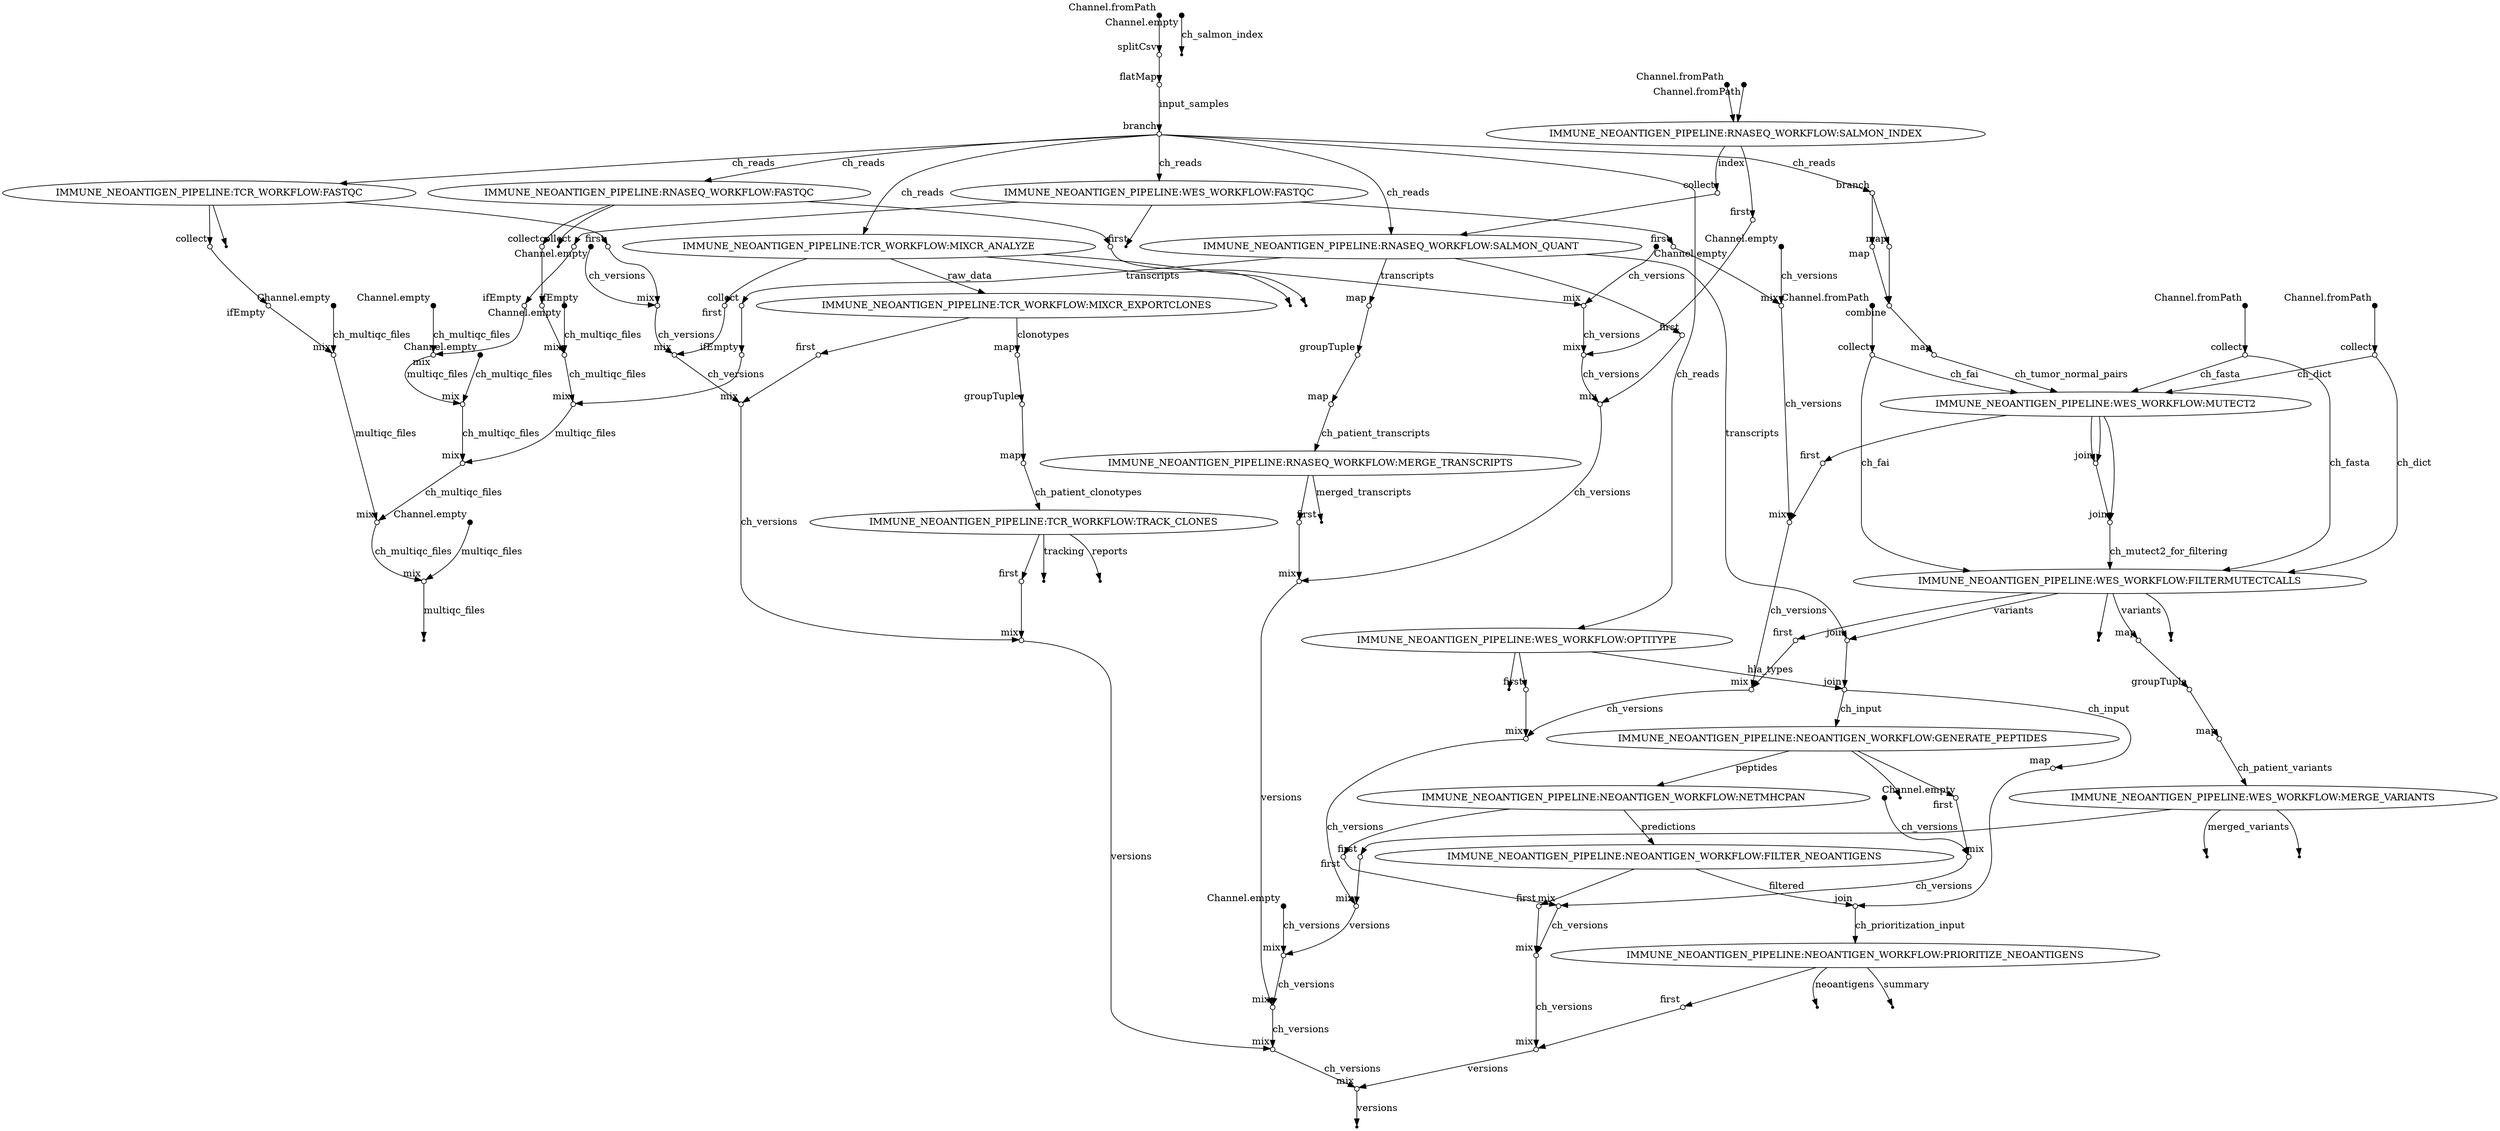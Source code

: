 digraph "pipeline_dag_20250709_221731" {
rankdir=TB;
v0 [shape=point,label="",fixedsize=true,width=0.1,xlabel="Channel.fromPath"];
v1 [shape=circle,label="",fixedsize=true,width=0.1,xlabel="splitCsv"];
v0 -> v1;

v1 [shape=circle,label="",fixedsize=true,width=0.1,xlabel="splitCsv"];
v2 [shape=circle,label="",fixedsize=true,width=0.1,xlabel="flatMap"];
v1 -> v2;

v2 [shape=circle,label="",fixedsize=true,width=0.1,xlabel="flatMap"];
v5 [shape=circle,label="",fixedsize=true,width=0.1,xlabel="branch"];
v2 -> v5 [label="input_samples"];

v3 [shape=point,label="",fixedsize=true,width=0.1,xlabel="Channel.empty"];
v48 [shape=circle,label="",fixedsize=true,width=0.1,xlabel="mix"];
v3 -> v48 [label="ch_versions"];

v4 [shape=point,label="",fixedsize=true,width=0.1,xlabel="Channel.empty"];
v49 [shape=circle,label="",fixedsize=true,width=0.1,xlabel="mix"];
v4 -> v49 [label="ch_multiqc_files"];

v5 [shape=circle,label="",fixedsize=true,width=0.1,xlabel="branch"];
v52 [label="IMMUNE_NEOANTIGEN_PIPELINE:RNASEQ_WORKFLOW:FASTQC"];
v5 -> v52 [label="ch_reads"];

v5 [shape=circle,label="",fixedsize=true,width=0.1,xlabel="branch"];
v84 [label="IMMUNE_NEOANTIGEN_PIPELINE:TCR_WORKFLOW:FASTQC"];
v5 -> v84 [label="ch_reads"];

v5 [shape=circle,label="",fixedsize=true,width=0.1,xlabel="branch"];
v14 [label="IMMUNE_NEOANTIGEN_PIPELINE:WES_WORKFLOW:FASTQC"];
v5 -> v14 [label="ch_reads"];

v6 [shape=point,label="",fixedsize=true,width=0.1,xlabel="Channel.empty"];
v17 [shape=circle,label="",fixedsize=true,width=0.1,xlabel="mix"];
v6 -> v17 [label="ch_versions"];

v7 [shape=point,label="",fixedsize=true,width=0.1,xlabel="Channel.empty"];
v20 [shape=circle,label="",fixedsize=true,width=0.1,xlabel="mix"];
v7 -> v20 [label="ch_multiqc_files"];

v8 [shape=point,label="",fixedsize=true,width=0.1,xlabel="Channel.fromPath"];
v9 [shape=circle,label="",fixedsize=true,width=0.1,xlabel="collect"];
v8 -> v9;

v9 [shape=circle,label="",fixedsize=true,width=0.1,xlabel="collect"];
v26 [label="IMMUNE_NEOANTIGEN_PIPELINE:WES_WORKFLOW:MUTECT2"];
v9 -> v26 [label="ch_fasta"];

v10 [shape=point,label="",fixedsize=true,width=0.1,xlabel="Channel.fromPath"];
v11 [shape=circle,label="",fixedsize=true,width=0.1,xlabel="collect"];
v10 -> v11;

v11 [shape=circle,label="",fixedsize=true,width=0.1,xlabel="collect"];
v26 [label="IMMUNE_NEOANTIGEN_PIPELINE:WES_WORKFLOW:MUTECT2"];
v11 -> v26 [label="ch_fai"];

v12 [shape=point,label="",fixedsize=true,width=0.1,xlabel="Channel.fromPath"];
v13 [shape=circle,label="",fixedsize=true,width=0.1,xlabel="collect"];
v12 -> v13;

v13 [shape=circle,label="",fixedsize=true,width=0.1,xlabel="collect"];
v26 [label="IMMUNE_NEOANTIGEN_PIPELINE:WES_WORKFLOW:MUTECT2"];
v13 -> v26 [label="ch_dict"];

v14 [label="IMMUNE_NEOANTIGEN_PIPELINE:WES_WORKFLOW:FASTQC"];
v15 [shape=point];
v14 -> v15;

v14 [label="IMMUNE_NEOANTIGEN_PIPELINE:WES_WORKFLOW:FASTQC"];
v18 [shape=circle,label="",fixedsize=true,width=0.1,xlabel="collect"];
v14 -> v18;

v14 [label="IMMUNE_NEOANTIGEN_PIPELINE:WES_WORKFLOW:FASTQC"];
v16 [shape=circle,label="",fixedsize=true,width=0.1,xlabel="first"];
v14 -> v16;

v16 [shape=circle,label="",fixedsize=true,width=0.1,xlabel="first"];
v17 [shape=circle,label="",fixedsize=true,width=0.1,xlabel="mix"];
v16 -> v17;

v17 [shape=circle,label="",fixedsize=true,width=0.1,xlabel="mix"];
v28 [shape=circle,label="",fixedsize=true,width=0.1,xlabel="mix"];
v17 -> v28 [label="ch_versions"];

v18 [shape=circle,label="",fixedsize=true,width=0.1,xlabel="collect"];
v19 [shape=circle,label="",fixedsize=true,width=0.1,xlabel="ifEmpty"];
v18 -> v19;

v19 [shape=circle,label="",fixedsize=true,width=0.1,xlabel="ifEmpty"];
v20 [shape=circle,label="",fixedsize=true,width=0.1,xlabel="mix"];
v19 -> v20;

v20 [shape=circle,label="",fixedsize=true,width=0.1,xlabel="mix"];
v49 [shape=circle,label="",fixedsize=true,width=0.1,xlabel="mix"];
v20 -> v49 [label="multiqc_files"];

v5 [shape=circle,label="",fixedsize=true,width=0.1,xlabel="branch"];
v21 [shape=circle,label="",fixedsize=true,width=0.1,xlabel="branch"];
v5 -> v21 [label="ch_reads"];

v21 [shape=circle,label="",fixedsize=true,width=0.1,xlabel="branch"];
v23 [shape=circle,label="",fixedsize=true,width=0.1,xlabel="map"];
v21 -> v23;

v21 [shape=circle,label="",fixedsize=true,width=0.1,xlabel="branch"];
v22 [shape=circle,label="",fixedsize=true,width=0.1,xlabel="map"];
v21 -> v22;

v22 [shape=circle,label="",fixedsize=true,width=0.1,xlabel="map"];
v24 [shape=circle,label="",fixedsize=true,width=0.1,xlabel="combine"];
v22 -> v24;

v23 [shape=circle,label="",fixedsize=true,width=0.1,xlabel="map"];
v24 [shape=circle,label="",fixedsize=true,width=0.1,xlabel="combine"];
v23 -> v24;

v24 [shape=circle,label="",fixedsize=true,width=0.1,xlabel="combine"];
v25 [shape=circle,label="",fixedsize=true,width=0.1,xlabel="map"];
v24 -> v25;

v25 [shape=circle,label="",fixedsize=true,width=0.1,xlabel="map"];
v26 [label="IMMUNE_NEOANTIGEN_PIPELINE:WES_WORKFLOW:MUTECT2"];
v25 -> v26 [label="ch_tumor_normal_pairs"];

v26 [label="IMMUNE_NEOANTIGEN_PIPELINE:WES_WORKFLOW:MUTECT2"];
v29 [shape=circle,label="",fixedsize=true,width=0.1,xlabel="join"];
v26 -> v29;

v26 [label="IMMUNE_NEOANTIGEN_PIPELINE:WES_WORKFLOW:MUTECT2"];
v29 [shape=circle,label="",fixedsize=true,width=0.1,xlabel="join"];
v26 -> v29;

v26 [label="IMMUNE_NEOANTIGEN_PIPELINE:WES_WORKFLOW:MUTECT2"];
v30 [shape=circle,label="",fixedsize=true,width=0.1,xlabel="join"];
v26 -> v30;

v26 [label="IMMUNE_NEOANTIGEN_PIPELINE:WES_WORKFLOW:MUTECT2"];
v27 [shape=circle,label="",fixedsize=true,width=0.1,xlabel="first"];
v26 -> v27;

v27 [shape=circle,label="",fixedsize=true,width=0.1,xlabel="first"];
v28 [shape=circle,label="",fixedsize=true,width=0.1,xlabel="mix"];
v27 -> v28;

v28 [shape=circle,label="",fixedsize=true,width=0.1,xlabel="mix"];
v35 [shape=circle,label="",fixedsize=true,width=0.1,xlabel="mix"];
v28 -> v35 [label="ch_versions"];

v29 [shape=circle,label="",fixedsize=true,width=0.1,xlabel="join"];
v30 [shape=circle,label="",fixedsize=true,width=0.1,xlabel="join"];
v29 -> v30;

v30 [shape=circle,label="",fixedsize=true,width=0.1,xlabel="join"];
v31 [label="IMMUNE_NEOANTIGEN_PIPELINE:WES_WORKFLOW:FILTERMUTECTCALLS"];
v30 -> v31 [label="ch_mutect2_for_filtering"];

v9 [shape=circle,label="",fixedsize=true,width=0.1,xlabel="collect"];
v31 [label="IMMUNE_NEOANTIGEN_PIPELINE:WES_WORKFLOW:FILTERMUTECTCALLS"];
v9 -> v31 [label="ch_fasta"];

v11 [shape=circle,label="",fixedsize=true,width=0.1,xlabel="collect"];
v31 [label="IMMUNE_NEOANTIGEN_PIPELINE:WES_WORKFLOW:FILTERMUTECTCALLS"];
v11 -> v31 [label="ch_fai"];

v13 [shape=circle,label="",fixedsize=true,width=0.1,xlabel="collect"];
v31 [label="IMMUNE_NEOANTIGEN_PIPELINE:WES_WORKFLOW:FILTERMUTECTCALLS"];
v13 -> v31 [label="ch_dict"];

v31 [label="IMMUNE_NEOANTIGEN_PIPELINE:WES_WORKFLOW:FILTERMUTECTCALLS"];
v40 [shape=circle,label="",fixedsize=true,width=0.1,xlabel="map"];
v31 -> v40 [label="variants"];

v31 [label="IMMUNE_NEOANTIGEN_PIPELINE:WES_WORKFLOW:FILTERMUTECTCALLS"];
v33 [shape=point];
v31 -> v33;

v31 [label="IMMUNE_NEOANTIGEN_PIPELINE:WES_WORKFLOW:FILTERMUTECTCALLS"];
v32 [shape=point];
v31 -> v32;

v31 [label="IMMUNE_NEOANTIGEN_PIPELINE:WES_WORKFLOW:FILTERMUTECTCALLS"];
v34 [shape=circle,label="",fixedsize=true,width=0.1,xlabel="first"];
v31 -> v34;

v34 [shape=circle,label="",fixedsize=true,width=0.1,xlabel="first"];
v35 [shape=circle,label="",fixedsize=true,width=0.1,xlabel="mix"];
v34 -> v35;

v35 [shape=circle,label="",fixedsize=true,width=0.1,xlabel="mix"];
v39 [shape=circle,label="",fixedsize=true,width=0.1,xlabel="mix"];
v35 -> v39 [label="ch_versions"];

v5 [shape=circle,label="",fixedsize=true,width=0.1,xlabel="branch"];
v36 [label="IMMUNE_NEOANTIGEN_PIPELINE:WES_WORKFLOW:OPTITYPE"];
v5 -> v36 [label="ch_reads"];

v36 [label="IMMUNE_NEOANTIGEN_PIPELINE:WES_WORKFLOW:OPTITYPE"];
v110 [shape=circle,label="",fixedsize=true,width=0.1,xlabel="join"];
v36 -> v110 [label="hla_types"];

v36 [label="IMMUNE_NEOANTIGEN_PIPELINE:WES_WORKFLOW:OPTITYPE"];
v37 [shape=point];
v36 -> v37;

v36 [label="IMMUNE_NEOANTIGEN_PIPELINE:WES_WORKFLOW:OPTITYPE"];
v38 [shape=circle,label="",fixedsize=true,width=0.1,xlabel="first"];
v36 -> v38;

v38 [shape=circle,label="",fixedsize=true,width=0.1,xlabel="first"];
v39 [shape=circle,label="",fixedsize=true,width=0.1,xlabel="mix"];
v38 -> v39;

v39 [shape=circle,label="",fixedsize=true,width=0.1,xlabel="mix"];
v47 [shape=circle,label="",fixedsize=true,width=0.1,xlabel="mix"];
v39 -> v47 [label="ch_versions"];

v40 [shape=circle,label="",fixedsize=true,width=0.1,xlabel="map"];
v41 [shape=circle,label="",fixedsize=true,width=0.1,xlabel="groupTuple"];
v40 -> v41;

v41 [shape=circle,label="",fixedsize=true,width=0.1,xlabel="groupTuple"];
v42 [shape=circle,label="",fixedsize=true,width=0.1,xlabel="map"];
v41 -> v42;

v42 [shape=circle,label="",fixedsize=true,width=0.1,xlabel="map"];
v43 [label="IMMUNE_NEOANTIGEN_PIPELINE:WES_WORKFLOW:MERGE_VARIANTS"];
v42 -> v43 [label="ch_patient_variants"];

v43 [label="IMMUNE_NEOANTIGEN_PIPELINE:WES_WORKFLOW:MERGE_VARIANTS"];
v45 [shape=point];
v43 -> v45 [label="merged_variants"];

v43 [label="IMMUNE_NEOANTIGEN_PIPELINE:WES_WORKFLOW:MERGE_VARIANTS"];
v44 [shape=point];
v43 -> v44;

v43 [label="IMMUNE_NEOANTIGEN_PIPELINE:WES_WORKFLOW:MERGE_VARIANTS"];
v46 [shape=circle,label="",fixedsize=true,width=0.1,xlabel="first"];
v43 -> v46;

v46 [shape=circle,label="",fixedsize=true,width=0.1,xlabel="first"];
v47 [shape=circle,label="",fixedsize=true,width=0.1,xlabel="mix"];
v46 -> v47;

v47 [shape=circle,label="",fixedsize=true,width=0.1,xlabel="mix"];
v48 [shape=circle,label="",fixedsize=true,width=0.1,xlabel="mix"];
v47 -> v48 [label="versions"];

v48 [shape=circle,label="",fixedsize=true,width=0.1,xlabel="mix"];
v80 [shape=circle,label="",fixedsize=true,width=0.1,xlabel="mix"];
v48 -> v80 [label="ch_versions"];

v49 [shape=circle,label="",fixedsize=true,width=0.1,xlabel="mix"];
v81 [shape=circle,label="",fixedsize=true,width=0.1,xlabel="mix"];
v49 -> v81 [label="ch_multiqc_files"];

v50 [shape=point,label="",fixedsize=true,width=0.1,xlabel="Channel.empty"];
v55 [shape=circle,label="",fixedsize=true,width=0.1,xlabel="mix"];
v50 -> v55 [label="ch_versions"];

v51 [shape=point,label="",fixedsize=true,width=0.1,xlabel="Channel.empty"];
v58 [shape=circle,label="",fixedsize=true,width=0.1,xlabel="mix"];
v51 -> v58 [label="ch_multiqc_files"];

v52 [label="IMMUNE_NEOANTIGEN_PIPELINE:RNASEQ_WORKFLOW:FASTQC"];
v53 [shape=point];
v52 -> v53;

v52 [label="IMMUNE_NEOANTIGEN_PIPELINE:RNASEQ_WORKFLOW:FASTQC"];
v56 [shape=circle,label="",fixedsize=true,width=0.1,xlabel="collect"];
v52 -> v56;

v52 [label="IMMUNE_NEOANTIGEN_PIPELINE:RNASEQ_WORKFLOW:FASTQC"];
v54 [shape=circle,label="",fixedsize=true,width=0.1,xlabel="first"];
v52 -> v54;

v54 [shape=circle,label="",fixedsize=true,width=0.1,xlabel="first"];
v55 [shape=circle,label="",fixedsize=true,width=0.1,xlabel="mix"];
v54 -> v55;

v55 [shape=circle,label="",fixedsize=true,width=0.1,xlabel="mix"];
v65 [shape=circle,label="",fixedsize=true,width=0.1,xlabel="mix"];
v55 -> v65 [label="ch_versions"];

v56 [shape=circle,label="",fixedsize=true,width=0.1,xlabel="collect"];
v57 [shape=circle,label="",fixedsize=true,width=0.1,xlabel="ifEmpty"];
v56 -> v57;

v57 [shape=circle,label="",fixedsize=true,width=0.1,xlabel="ifEmpty"];
v58 [shape=circle,label="",fixedsize=true,width=0.1,xlabel="mix"];
v57 -> v58;

v58 [shape=circle,label="",fixedsize=true,width=0.1,xlabel="mix"];
v72 [shape=circle,label="",fixedsize=true,width=0.1,xlabel="mix"];
v58 -> v72 [label="ch_multiqc_files"];

v59 [shape=point,label="",fixedsize=true,width=0.1,xlabel="Channel.empty"];
v60 [shape=point];
v59 -> v60 [label="ch_salmon_index"];

v61 [shape=point,label="",fixedsize=true,width=0.1,xlabel="Channel.fromPath"];
v63 [label="IMMUNE_NEOANTIGEN_PIPELINE:RNASEQ_WORKFLOW:SALMON_INDEX"];
v61 -> v63;

v62 [shape=point,label="",fixedsize=true,width=0.1,xlabel="Channel.fromPath"];
v63 [label="IMMUNE_NEOANTIGEN_PIPELINE:RNASEQ_WORKFLOW:SALMON_INDEX"];
v62 -> v63;

v63 [label="IMMUNE_NEOANTIGEN_PIPELINE:RNASEQ_WORKFLOW:SALMON_INDEX"];
v66 [shape=circle,label="",fixedsize=true,width=0.1,xlabel="collect"];
v63 -> v66 [label="index"];

v63 [label="IMMUNE_NEOANTIGEN_PIPELINE:RNASEQ_WORKFLOW:SALMON_INDEX"];
v64 [shape=circle,label="",fixedsize=true,width=0.1,xlabel="first"];
v63 -> v64;

v64 [shape=circle,label="",fixedsize=true,width=0.1,xlabel="first"];
v65 [shape=circle,label="",fixedsize=true,width=0.1,xlabel="mix"];
v64 -> v65;

v65 [shape=circle,label="",fixedsize=true,width=0.1,xlabel="mix"];
v69 [shape=circle,label="",fixedsize=true,width=0.1,xlabel="mix"];
v65 -> v69 [label="ch_versions"];

v66 [shape=circle,label="",fixedsize=true,width=0.1,xlabel="collect"];
v67 [label="IMMUNE_NEOANTIGEN_PIPELINE:RNASEQ_WORKFLOW:SALMON_QUANT"];
v66 -> v67;

v5 [shape=circle,label="",fixedsize=true,width=0.1,xlabel="branch"];
v67 [label="IMMUNE_NEOANTIGEN_PIPELINE:RNASEQ_WORKFLOW:SALMON_QUANT"];
v5 -> v67 [label="ch_reads"];

v67 [label="IMMUNE_NEOANTIGEN_PIPELINE:RNASEQ_WORKFLOW:SALMON_QUANT"];
v70 [shape=circle,label="",fixedsize=true,width=0.1,xlabel="collect"];
v67 -> v70 [label="transcripts"];

v67 [label="IMMUNE_NEOANTIGEN_PIPELINE:RNASEQ_WORKFLOW:SALMON_QUANT"];
v68 [shape=circle,label="",fixedsize=true,width=0.1,xlabel="first"];
v67 -> v68;

v68 [shape=circle,label="",fixedsize=true,width=0.1,xlabel="first"];
v69 [shape=circle,label="",fixedsize=true,width=0.1,xlabel="mix"];
v68 -> v69;

v69 [shape=circle,label="",fixedsize=true,width=0.1,xlabel="mix"];
v79 [shape=circle,label="",fixedsize=true,width=0.1,xlabel="mix"];
v69 -> v79 [label="ch_versions"];

v70 [shape=circle,label="",fixedsize=true,width=0.1,xlabel="collect"];
v71 [shape=circle,label="",fixedsize=true,width=0.1,xlabel="ifEmpty"];
v70 -> v71;

v71 [shape=circle,label="",fixedsize=true,width=0.1,xlabel="ifEmpty"];
v72 [shape=circle,label="",fixedsize=true,width=0.1,xlabel="mix"];
v71 -> v72;

v72 [shape=circle,label="",fixedsize=true,width=0.1,xlabel="mix"];
v81 [shape=circle,label="",fixedsize=true,width=0.1,xlabel="mix"];
v72 -> v81 [label="multiqc_files"];

v67 [label="IMMUNE_NEOANTIGEN_PIPELINE:RNASEQ_WORKFLOW:SALMON_QUANT"];
v73 [shape=circle,label="",fixedsize=true,width=0.1,xlabel="map"];
v67 -> v73 [label="transcripts"];

v73 [shape=circle,label="",fixedsize=true,width=0.1,xlabel="map"];
v74 [shape=circle,label="",fixedsize=true,width=0.1,xlabel="groupTuple"];
v73 -> v74;

v74 [shape=circle,label="",fixedsize=true,width=0.1,xlabel="groupTuple"];
v75 [shape=circle,label="",fixedsize=true,width=0.1,xlabel="map"];
v74 -> v75;

v75 [shape=circle,label="",fixedsize=true,width=0.1,xlabel="map"];
v76 [label="IMMUNE_NEOANTIGEN_PIPELINE:RNASEQ_WORKFLOW:MERGE_TRANSCRIPTS"];
v75 -> v76 [label="ch_patient_transcripts"];

v76 [label="IMMUNE_NEOANTIGEN_PIPELINE:RNASEQ_WORKFLOW:MERGE_TRANSCRIPTS"];
v77 [shape=point];
v76 -> v77 [label="merged_transcripts"];

v76 [label="IMMUNE_NEOANTIGEN_PIPELINE:RNASEQ_WORKFLOW:MERGE_TRANSCRIPTS"];
v78 [shape=circle,label="",fixedsize=true,width=0.1,xlabel="first"];
v76 -> v78;

v78 [shape=circle,label="",fixedsize=true,width=0.1,xlabel="first"];
v79 [shape=circle,label="",fixedsize=true,width=0.1,xlabel="mix"];
v78 -> v79;

v79 [shape=circle,label="",fixedsize=true,width=0.1,xlabel="mix"];
v80 [shape=circle,label="",fixedsize=true,width=0.1,xlabel="mix"];
v79 -> v80 [label="versions"];

v80 [shape=circle,label="",fixedsize=true,width=0.1,xlabel="mix"];
v107 [shape=circle,label="",fixedsize=true,width=0.1,xlabel="mix"];
v80 -> v107 [label="ch_versions"];

v81 [shape=circle,label="",fixedsize=true,width=0.1,xlabel="mix"];
v108 [shape=circle,label="",fixedsize=true,width=0.1,xlabel="mix"];
v81 -> v108 [label="ch_multiqc_files"];

v82 [shape=point,label="",fixedsize=true,width=0.1,xlabel="Channel.empty"];
v87 [shape=circle,label="",fixedsize=true,width=0.1,xlabel="mix"];
v82 -> v87 [label="ch_versions"];

v83 [shape=point,label="",fixedsize=true,width=0.1,xlabel="Channel.empty"];
v90 [shape=circle,label="",fixedsize=true,width=0.1,xlabel="mix"];
v83 -> v90 [label="ch_multiqc_files"];

v84 [label="IMMUNE_NEOANTIGEN_PIPELINE:TCR_WORKFLOW:FASTQC"];
v85 [shape=point];
v84 -> v85;

v84 [label="IMMUNE_NEOANTIGEN_PIPELINE:TCR_WORKFLOW:FASTQC"];
v88 [shape=circle,label="",fixedsize=true,width=0.1,xlabel="collect"];
v84 -> v88;

v84 [label="IMMUNE_NEOANTIGEN_PIPELINE:TCR_WORKFLOW:FASTQC"];
v86 [shape=circle,label="",fixedsize=true,width=0.1,xlabel="first"];
v84 -> v86;

v86 [shape=circle,label="",fixedsize=true,width=0.1,xlabel="first"];
v87 [shape=circle,label="",fixedsize=true,width=0.1,xlabel="mix"];
v86 -> v87;

v87 [shape=circle,label="",fixedsize=true,width=0.1,xlabel="mix"];
v95 [shape=circle,label="",fixedsize=true,width=0.1,xlabel="mix"];
v87 -> v95 [label="ch_versions"];

v88 [shape=circle,label="",fixedsize=true,width=0.1,xlabel="collect"];
v89 [shape=circle,label="",fixedsize=true,width=0.1,xlabel="ifEmpty"];
v88 -> v89;

v89 [shape=circle,label="",fixedsize=true,width=0.1,xlabel="ifEmpty"];
v90 [shape=circle,label="",fixedsize=true,width=0.1,xlabel="mix"];
v89 -> v90;

v90 [shape=circle,label="",fixedsize=true,width=0.1,xlabel="mix"];
v108 [shape=circle,label="",fixedsize=true,width=0.1,xlabel="mix"];
v90 -> v108 [label="multiqc_files"];

v5 [shape=circle,label="",fixedsize=true,width=0.1,xlabel="branch"];
v91 [label="IMMUNE_NEOANTIGEN_PIPELINE:TCR_WORKFLOW:MIXCR_ANALYZE"];
v5 -> v91 [label="ch_reads"];

v91 [label="IMMUNE_NEOANTIGEN_PIPELINE:TCR_WORKFLOW:MIXCR_ANALYZE"];
v96 [label="IMMUNE_NEOANTIGEN_PIPELINE:TCR_WORKFLOW:MIXCR_EXPORTCLONES"];
v91 -> v96 [label="raw_data"];

v91 [label="IMMUNE_NEOANTIGEN_PIPELINE:TCR_WORKFLOW:MIXCR_ANALYZE"];
v93 [shape=point];
v91 -> v93;

v91 [label="IMMUNE_NEOANTIGEN_PIPELINE:TCR_WORKFLOW:MIXCR_ANALYZE"];
v92 [shape=point];
v91 -> v92;

v91 [label="IMMUNE_NEOANTIGEN_PIPELINE:TCR_WORKFLOW:MIXCR_ANALYZE"];
v94 [shape=circle,label="",fixedsize=true,width=0.1,xlabel="first"];
v91 -> v94;

v94 [shape=circle,label="",fixedsize=true,width=0.1,xlabel="first"];
v95 [shape=circle,label="",fixedsize=true,width=0.1,xlabel="mix"];
v94 -> v95;

v95 [shape=circle,label="",fixedsize=true,width=0.1,xlabel="mix"];
v98 [shape=circle,label="",fixedsize=true,width=0.1,xlabel="mix"];
v95 -> v98 [label="ch_versions"];

v96 [label="IMMUNE_NEOANTIGEN_PIPELINE:TCR_WORKFLOW:MIXCR_EXPORTCLONES"];
v99 [shape=circle,label="",fixedsize=true,width=0.1,xlabel="map"];
v96 -> v99 [label="clonotypes"];

v96 [label="IMMUNE_NEOANTIGEN_PIPELINE:TCR_WORKFLOW:MIXCR_EXPORTCLONES"];
v97 [shape=circle,label="",fixedsize=true,width=0.1,xlabel="first"];
v96 -> v97;

v97 [shape=circle,label="",fixedsize=true,width=0.1,xlabel="first"];
v98 [shape=circle,label="",fixedsize=true,width=0.1,xlabel="mix"];
v97 -> v98;

v98 [shape=circle,label="",fixedsize=true,width=0.1,xlabel="mix"];
v106 [shape=circle,label="",fixedsize=true,width=0.1,xlabel="mix"];
v98 -> v106 [label="ch_versions"];

v99 [shape=circle,label="",fixedsize=true,width=0.1,xlabel="map"];
v100 [shape=circle,label="",fixedsize=true,width=0.1,xlabel="groupTuple"];
v99 -> v100;

v100 [shape=circle,label="",fixedsize=true,width=0.1,xlabel="groupTuple"];
v101 [shape=circle,label="",fixedsize=true,width=0.1,xlabel="map"];
v100 -> v101;

v101 [shape=circle,label="",fixedsize=true,width=0.1,xlabel="map"];
v102 [label="IMMUNE_NEOANTIGEN_PIPELINE:TCR_WORKFLOW:TRACK_CLONES"];
v101 -> v102 [label="ch_patient_clonotypes"];

v102 [label="IMMUNE_NEOANTIGEN_PIPELINE:TCR_WORKFLOW:TRACK_CLONES"];
v104 [shape=point];
v102 -> v104 [label="tracking"];

v102 [label="IMMUNE_NEOANTIGEN_PIPELINE:TCR_WORKFLOW:TRACK_CLONES"];
v103 [shape=point];
v102 -> v103 [label="reports"];

v102 [label="IMMUNE_NEOANTIGEN_PIPELINE:TCR_WORKFLOW:TRACK_CLONES"];
v105 [shape=circle,label="",fixedsize=true,width=0.1,xlabel="first"];
v102 -> v105;

v105 [shape=circle,label="",fixedsize=true,width=0.1,xlabel="first"];
v106 [shape=circle,label="",fixedsize=true,width=0.1,xlabel="mix"];
v105 -> v106;

v106 [shape=circle,label="",fixedsize=true,width=0.1,xlabel="mix"];
v107 [shape=circle,label="",fixedsize=true,width=0.1,xlabel="mix"];
v106 -> v107 [label="versions"];

v107 [shape=circle,label="",fixedsize=true,width=0.1,xlabel="mix"];
v130 [shape=circle,label="",fixedsize=true,width=0.1,xlabel="mix"];
v107 -> v130 [label="ch_versions"];

v108 [shape=circle,label="",fixedsize=true,width=0.1,xlabel="mix"];
v132 [shape=circle,label="",fixedsize=true,width=0.1,xlabel="mix"];
v108 -> v132 [label="ch_multiqc_files"];

v31 [label="IMMUNE_NEOANTIGEN_PIPELINE:WES_WORKFLOW:FILTERMUTECTCALLS"];
v109 [shape=circle,label="",fixedsize=true,width=0.1,xlabel="join"];
v31 -> v109 [label="variants"];

v67 [label="IMMUNE_NEOANTIGEN_PIPELINE:RNASEQ_WORKFLOW:SALMON_QUANT"];
v109 [shape=circle,label="",fixedsize=true,width=0.1,xlabel="join"];
v67 -> v109 [label="transcripts"];

v109 [shape=circle,label="",fixedsize=true,width=0.1,xlabel="join"];
v110 [shape=circle,label="",fixedsize=true,width=0.1,xlabel="join"];
v109 -> v110;

v110 [shape=circle,label="",fixedsize=true,width=0.1,xlabel="join"];
v113 [label="IMMUNE_NEOANTIGEN_PIPELINE:NEOANTIGEN_WORKFLOW:GENERATE_PEPTIDES"];
v110 -> v113 [label="ch_input"];

v111 [shape=point,label="",fixedsize=true,width=0.1,xlabel="Channel.empty"];
v116 [shape=circle,label="",fixedsize=true,width=0.1,xlabel="mix"];
v111 -> v116 [label="ch_versions"];

v112 [shape=point,label="",fixedsize=true,width=0.1,xlabel="Channel.empty"];
v132 [shape=circle,label="",fixedsize=true,width=0.1,xlabel="mix"];
v112 -> v132 [label="multiqc_files"];

v113 [label="IMMUNE_NEOANTIGEN_PIPELINE:NEOANTIGEN_WORKFLOW:GENERATE_PEPTIDES"];
v117 [label="IMMUNE_NEOANTIGEN_PIPELINE:NEOANTIGEN_WORKFLOW:NETMHCPAN"];
v113 -> v117 [label="peptides"];

v113 [label="IMMUNE_NEOANTIGEN_PIPELINE:NEOANTIGEN_WORKFLOW:GENERATE_PEPTIDES"];
v114 [shape=point];
v113 -> v114;

v113 [label="IMMUNE_NEOANTIGEN_PIPELINE:NEOANTIGEN_WORKFLOW:GENERATE_PEPTIDES"];
v115 [shape=circle,label="",fixedsize=true,width=0.1,xlabel="first"];
v113 -> v115;

v115 [shape=circle,label="",fixedsize=true,width=0.1,xlabel="first"];
v116 [shape=circle,label="",fixedsize=true,width=0.1,xlabel="mix"];
v115 -> v116;

v116 [shape=circle,label="",fixedsize=true,width=0.1,xlabel="mix"];
v119 [shape=circle,label="",fixedsize=true,width=0.1,xlabel="mix"];
v116 -> v119 [label="ch_versions"];

v117 [label="IMMUNE_NEOANTIGEN_PIPELINE:NEOANTIGEN_WORKFLOW:NETMHCPAN"];
v120 [label="IMMUNE_NEOANTIGEN_PIPELINE:NEOANTIGEN_WORKFLOW:FILTER_NEOANTIGENS"];
v117 -> v120 [label="predictions"];

v117 [label="IMMUNE_NEOANTIGEN_PIPELINE:NEOANTIGEN_WORKFLOW:NETMHCPAN"];
v118 [shape=circle,label="",fixedsize=true,width=0.1,xlabel="first"];
v117 -> v118;

v118 [shape=circle,label="",fixedsize=true,width=0.1,xlabel="first"];
v119 [shape=circle,label="",fixedsize=true,width=0.1,xlabel="mix"];
v118 -> v119;

v119 [shape=circle,label="",fixedsize=true,width=0.1,xlabel="mix"];
v122 [shape=circle,label="",fixedsize=true,width=0.1,xlabel="mix"];
v119 -> v122 [label="ch_versions"];

v120 [label="IMMUNE_NEOANTIGEN_PIPELINE:NEOANTIGEN_WORKFLOW:FILTER_NEOANTIGENS"];
v124 [shape=circle,label="",fixedsize=true,width=0.1,xlabel="join"];
v120 -> v124 [label="filtered"];

v120 [label="IMMUNE_NEOANTIGEN_PIPELINE:NEOANTIGEN_WORKFLOW:FILTER_NEOANTIGENS"];
v121 [shape=circle,label="",fixedsize=true,width=0.1,xlabel="first"];
v120 -> v121;

v121 [shape=circle,label="",fixedsize=true,width=0.1,xlabel="first"];
v122 [shape=circle,label="",fixedsize=true,width=0.1,xlabel="mix"];
v121 -> v122;

v122 [shape=circle,label="",fixedsize=true,width=0.1,xlabel="mix"];
v129 [shape=circle,label="",fixedsize=true,width=0.1,xlabel="mix"];
v122 -> v129 [label="ch_versions"];

v110 [shape=circle,label="",fixedsize=true,width=0.1,xlabel="join"];
v123 [shape=circle,label="",fixedsize=true,width=0.1,xlabel="map"];
v110 -> v123 [label="ch_input"];

v123 [shape=circle,label="",fixedsize=true,width=0.1,xlabel="map"];
v124 [shape=circle,label="",fixedsize=true,width=0.1,xlabel="join"];
v123 -> v124;

v124 [shape=circle,label="",fixedsize=true,width=0.1,xlabel="join"];
v125 [label="IMMUNE_NEOANTIGEN_PIPELINE:NEOANTIGEN_WORKFLOW:PRIORITIZE_NEOANTIGENS"];
v124 -> v125 [label="ch_prioritization_input"];

v125 [label="IMMUNE_NEOANTIGEN_PIPELINE:NEOANTIGEN_WORKFLOW:PRIORITIZE_NEOANTIGENS"];
v127 [shape=point];
v125 -> v127 [label="neoantigens"];

v125 [label="IMMUNE_NEOANTIGEN_PIPELINE:NEOANTIGEN_WORKFLOW:PRIORITIZE_NEOANTIGENS"];
v126 [shape=point];
v125 -> v126 [label="summary"];

v125 [label="IMMUNE_NEOANTIGEN_PIPELINE:NEOANTIGEN_WORKFLOW:PRIORITIZE_NEOANTIGENS"];
v128 [shape=circle,label="",fixedsize=true,width=0.1,xlabel="first"];
v125 -> v128;

v128 [shape=circle,label="",fixedsize=true,width=0.1,xlabel="first"];
v129 [shape=circle,label="",fixedsize=true,width=0.1,xlabel="mix"];
v128 -> v129;

v129 [shape=circle,label="",fixedsize=true,width=0.1,xlabel="mix"];
v130 [shape=circle,label="",fixedsize=true,width=0.1,xlabel="mix"];
v129 -> v130 [label="versions"];

v130 [shape=circle,label="",fixedsize=true,width=0.1,xlabel="mix"];
v131 [shape=point];
v130 -> v131 [label="versions"];

v132 [shape=circle,label="",fixedsize=true,width=0.1,xlabel="mix"];
v133 [shape=point];
v132 -> v133 [label="multiqc_files"];

}
